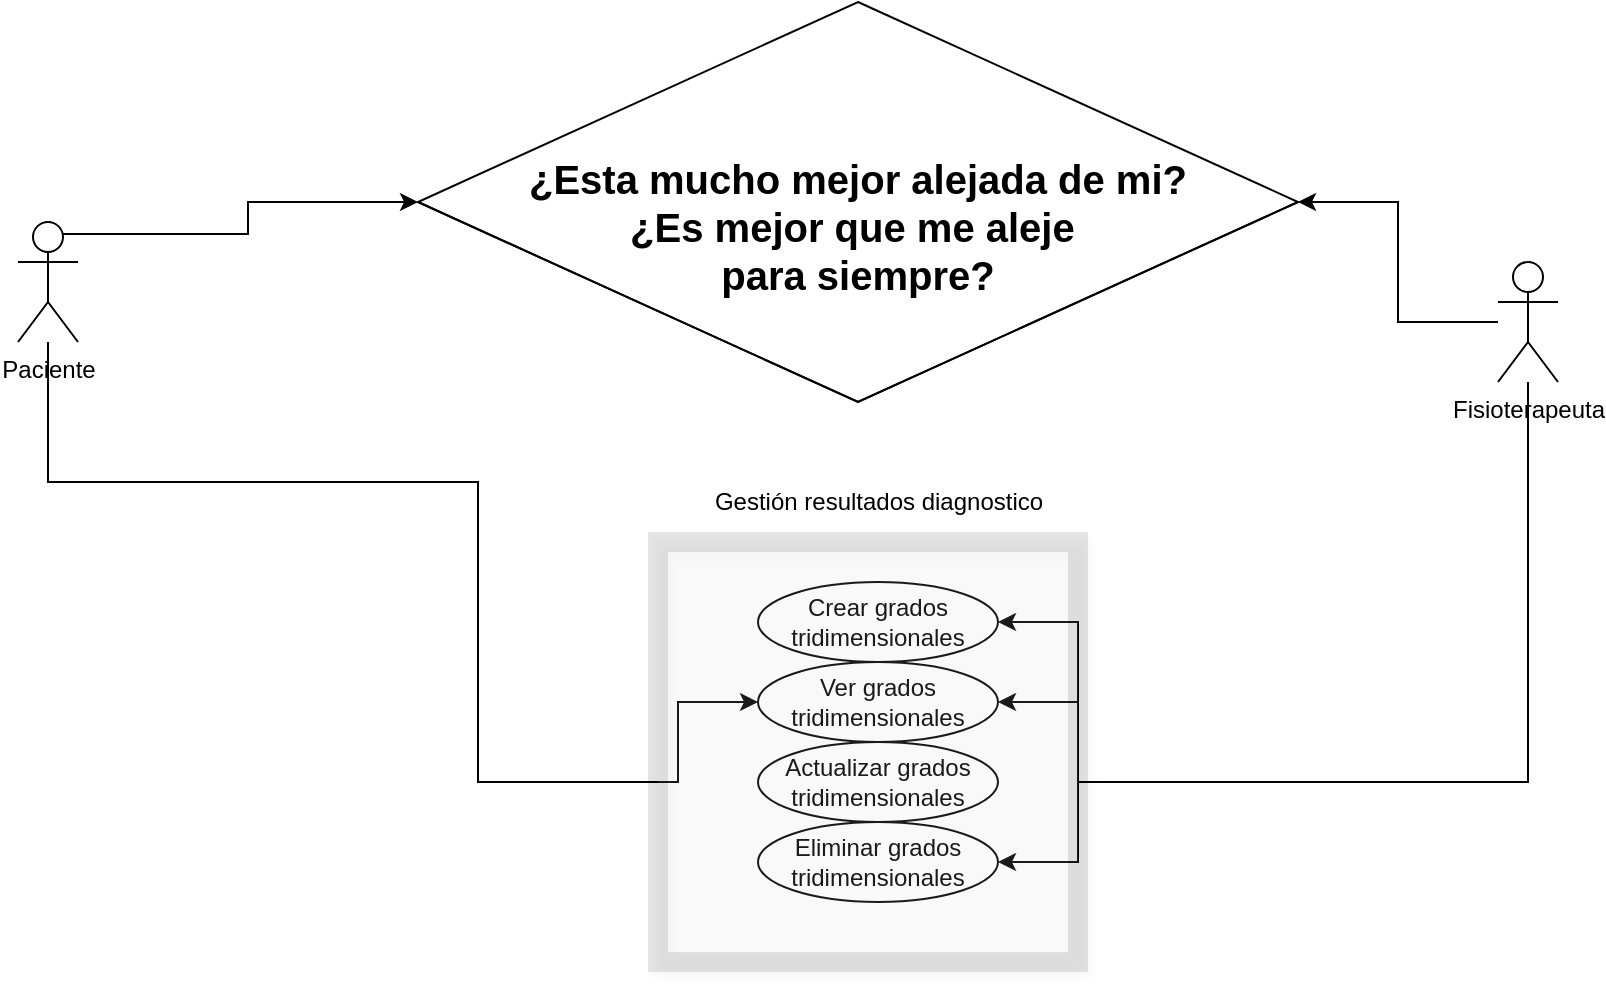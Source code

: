 <mxfile version="14.2.7" type="device"><diagram id="tfJqgqE1I9PXGmhLMUw6" name="Page-1"><mxGraphModel dx="1422" dy="711" grid="1" gridSize="10" guides="1" tooltips="1" connect="1" arrows="1" fold="1" page="1" pageScale="1" pageWidth="827" pageHeight="1169" math="0" shadow="0"><root><mxCell id="0"/><mxCell id="1" parent="0"/><mxCell id="AyRODiPgAUJnEdqrp4m9-1" style="edgeStyle=orthogonalEdgeStyle;rounded=0;orthogonalLoop=1;jettySize=auto;html=1;entryX=0;entryY=0.5;entryDx=0;entryDy=0;" edge="1" parent="1" source="AyRODiPgAUJnEdqrp4m9-2" target="AyRODiPgAUJnEdqrp4m9-10"><mxGeometry relative="1" as="geometry"><Array as="points"><mxPoint x="35" y="310"/><mxPoint x="250" y="310"/><mxPoint x="250" y="460"/><mxPoint x="350" y="460"/><mxPoint x="350" y="420"/></Array></mxGeometry></mxCell><mxCell id="AyRODiPgAUJnEdqrp4m9-17" style="edgeStyle=orthogonalEdgeStyle;rounded=0;orthogonalLoop=1;jettySize=auto;html=1;exitX=0.25;exitY=0.1;exitDx=0;exitDy=0;exitPerimeter=0;entryX=0;entryY=0.5;entryDx=0;entryDy=0;entryPerimeter=0;" edge="1" parent="1" source="AyRODiPgAUJnEdqrp4m9-2" target="AyRODiPgAUJnEdqrp4m9-16"><mxGeometry relative="1" as="geometry"/></mxCell><mxCell id="AyRODiPgAUJnEdqrp4m9-2" value="Paciente" style="shape=umlActor;verticalLabelPosition=bottom;verticalAlign=top;html=1;outlineConnect=0;" vertex="1" parent="1"><mxGeometry x="20" y="180" width="30" height="60" as="geometry"/></mxCell><mxCell id="AyRODiPgAUJnEdqrp4m9-3" style="edgeStyle=orthogonalEdgeStyle;rounded=0;orthogonalLoop=1;jettySize=auto;html=1;entryX=1;entryY=0.5;entryDx=0;entryDy=0;" edge="1" parent="1" source="AyRODiPgAUJnEdqrp4m9-7" target="AyRODiPgAUJnEdqrp4m9-9"><mxGeometry relative="1" as="geometry"><Array as="points"><mxPoint x="550" y="460"/><mxPoint x="550" y="380"/></Array></mxGeometry></mxCell><mxCell id="AyRODiPgAUJnEdqrp4m9-4" style="edgeStyle=orthogonalEdgeStyle;rounded=0;orthogonalLoop=1;jettySize=auto;html=1;entryX=1;entryY=0.5;entryDx=0;entryDy=0;" edge="1" parent="1" source="AyRODiPgAUJnEdqrp4m9-7" target="AyRODiPgAUJnEdqrp4m9-10"><mxGeometry relative="1" as="geometry"><Array as="points"><mxPoint x="550" y="460"/><mxPoint x="550" y="420"/></Array></mxGeometry></mxCell><mxCell id="AyRODiPgAUJnEdqrp4m9-5" style="edgeStyle=orthogonalEdgeStyle;rounded=0;orthogonalLoop=1;jettySize=auto;html=1;entryX=1;entryY=0.5;entryDx=0;entryDy=0;entryPerimeter=0;" edge="1" parent="1" source="AyRODiPgAUJnEdqrp4m9-7" target="AyRODiPgAUJnEdqrp4m9-16"><mxGeometry relative="1" as="geometry"/></mxCell><mxCell id="AyRODiPgAUJnEdqrp4m9-6" style="edgeStyle=orthogonalEdgeStyle;rounded=0;orthogonalLoop=1;jettySize=auto;html=1;entryX=1;entryY=0.5;entryDx=0;entryDy=0;" edge="1" parent="1" source="AyRODiPgAUJnEdqrp4m9-7" target="AyRODiPgAUJnEdqrp4m9-13"><mxGeometry relative="1" as="geometry"><Array as="points"><mxPoint x="550" y="460"/><mxPoint x="550" y="500"/></Array></mxGeometry></mxCell><mxCell id="AyRODiPgAUJnEdqrp4m9-7" value="Fisioterapeuta" style="shape=umlActor;verticalLabelPosition=bottom;verticalAlign=top;html=1;outlineConnect=0;" vertex="1" parent="1"><mxGeometry x="760" y="200" width="30" height="60" as="geometry"/></mxCell><mxCell id="AyRODiPgAUJnEdqrp4m9-8" value="&lt;div&gt;Gestión resultados diagnostico&lt;br&gt;&lt;/div&gt;" style="text;html=1;align=center;verticalAlign=middle;resizable=0;points=[];autosize=1;strokeColor=none;" vertex="1" parent="1"><mxGeometry x="360" y="310" width="180" height="20" as="geometry"/></mxCell><mxCell id="AyRODiPgAUJnEdqrp4m9-9" value="Crear grados tridimensionales" style="ellipse;whiteSpace=wrap;html=1;" vertex="1" parent="1"><mxGeometry x="390" y="360" width="120" height="40" as="geometry"/></mxCell><mxCell id="AyRODiPgAUJnEdqrp4m9-10" value="Ver grados tridimensionales" style="ellipse;whiteSpace=wrap;html=1;" vertex="1" parent="1"><mxGeometry x="390" y="400" width="120" height="40" as="geometry"/></mxCell><mxCell id="AyRODiPgAUJnEdqrp4m9-11" value="" style="edgeStyle=orthogonalEdgeStyle;rounded=0;orthogonalLoop=1;jettySize=auto;html=1;" edge="1" parent="1" source="AyRODiPgAUJnEdqrp4m9-12" target="AyRODiPgAUJnEdqrp4m9-13"><mxGeometry relative="1" as="geometry"/></mxCell><mxCell id="AyRODiPgAUJnEdqrp4m9-12" value="Actualizar grados tridimensionales" style="ellipse;whiteSpace=wrap;html=1;" vertex="1" parent="1"><mxGeometry x="390" y="440" width="120" height="40" as="geometry"/></mxCell><mxCell id="AyRODiPgAUJnEdqrp4m9-13" value="Eliminar grados tridimensionales" style="ellipse;whiteSpace=wrap;html=1;" vertex="1" parent="1"><mxGeometry x="390" y="480" width="120" height="40" as="geometry"/></mxCell><mxCell id="AyRODiPgAUJnEdqrp4m9-14" value="" style="whiteSpace=wrap;html=1;aspect=fixed;shadow=1;sketch=0;strokeWidth=10;opacity=10;" vertex="1" parent="1"><mxGeometry x="340" y="340" width="210" height="210" as="geometry"/></mxCell><mxCell id="AyRODiPgAUJnEdqrp4m9-16" value="&lt;b style=&quot;font-size: 20px&quot;&gt;&lt;br&gt;¿Esta mucho mejor alejada de mi?&lt;br&gt;¿Es mejor que me aleje&amp;nbsp;&lt;br&gt;para siempre?&lt;br&gt;&lt;/b&gt;" style="whiteSpace=wrap;html=1;shape=mxgraph.basic.isocube;isoAngle=15;" vertex="1" parent="1"><mxGeometry x="220" y="70" width="440" height="200" as="geometry"/></mxCell></root></mxGraphModel></diagram></mxfile>